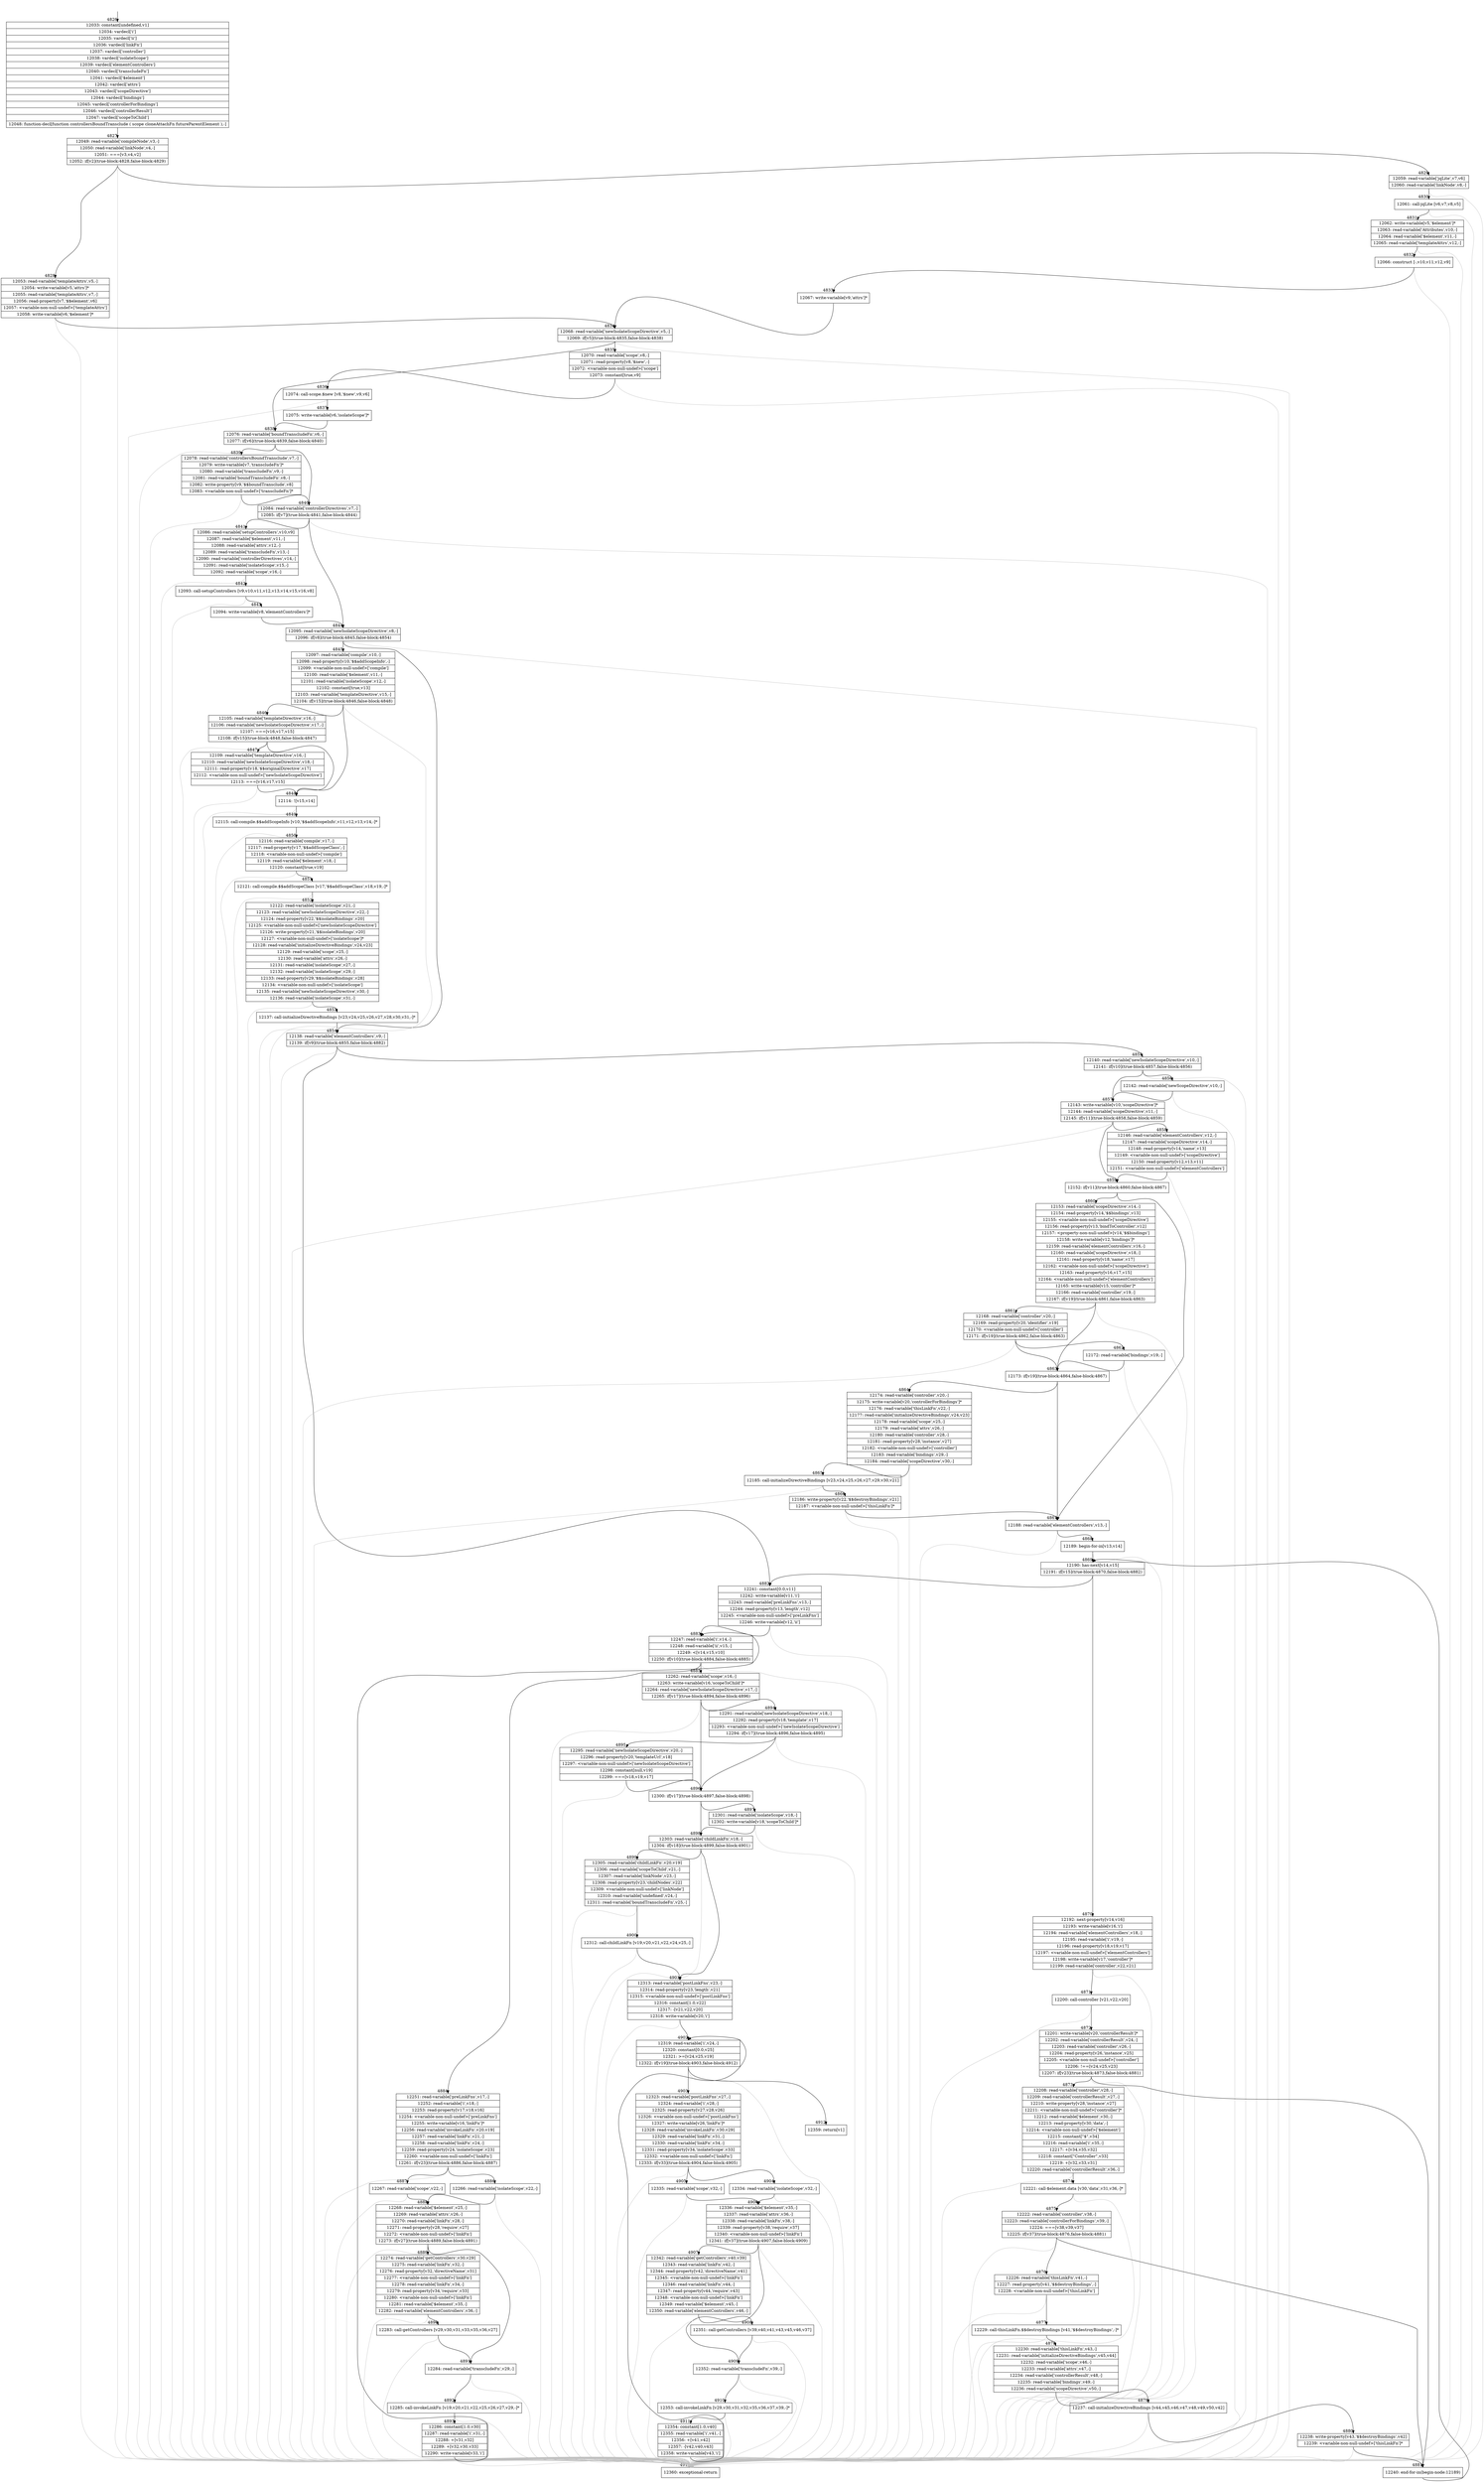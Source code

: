 digraph {
rankdir="TD"
BB_entry378[shape=none,label=""];
BB_entry378 -> BB4826 [tailport=s, headport=n, headlabel="    4826"]
BB4826 [shape=record label="{12033: constant[undefined,v1]|12034: vardecl['i']|12035: vardecl['ii']|12036: vardecl['linkFn']|12037: vardecl['controller']|12038: vardecl['isolateScope']|12039: vardecl['elementControllers']|12040: vardecl['transcludeFn']|12041: vardecl['$element']|12042: vardecl['attrs']|12043: vardecl['scopeDirective']|12044: vardecl['bindings']|12045: vardecl['controllerForBindings']|12046: vardecl['controllerResult']|12047: vardecl['scopeToChild']|12048: function-decl[function controllersBoundTransclude ( scope cloneAttachFn futureParentElement ),-]}" ] 
BB4826 -> BB4827 [tailport=s, headport=n, headlabel="      4827"]
BB4827 [shape=record label="{12049: read-variable['compileNode',v3,-]|12050: read-variable['linkNode',v4,-]|12051: ===[v3,v4,v2]|12052: if[v2](true-block:4828,false-block:4829)}" ] 
BB4827 -> BB4828 [tailport=s, headport=n, headlabel="      4828"]
BB4827 -> BB4829 [tailport=s, headport=n, headlabel="      4829"]
BB4827 -> BB4913 [tailport=s, headport=n, color=gray, headlabel="      4913"]
BB4828 [shape=record label="{12053: read-variable['templateAttrs',v5,-]|12054: write-variable[v5,'attrs']*|12055: read-variable['templateAttrs',v7,-]|12056: read-property[v7,'$$element',v6]|12057: \<variable-non-null-undef\>['templateAttrs']|12058: write-variable[v6,'$element']*}" ] 
BB4828 -> BB4834 [tailport=s, headport=n, headlabel="      4834"]
BB4828 -> BB4913 [tailport=s, headport=n, color=gray]
BB4829 [shape=record label="{12059: read-variable['jqLite',v7,v6]|12060: read-variable['linkNode',v8,-]}" ] 
BB4829 -> BB4830 [tailport=s, headport=n, headlabel="      4830"]
BB4829 -> BB4913 [tailport=s, headport=n, color=gray]
BB4830 [shape=record label="{12061: call-jqLite [v6,v7,v8,v5]}" ] 
BB4830 -> BB4831 [tailport=s, headport=n, headlabel="      4831"]
BB4830 -> BB4913 [tailport=s, headport=n, color=gray]
BB4831 [shape=record label="{12062: write-variable[v5,'$element']*|12063: read-variable['Attributes',v10,-]|12064: read-variable['$element',v11,-]|12065: read-variable['templateAttrs',v12,-]}" ] 
BB4831 -> BB4832 [tailport=s, headport=n, headlabel="      4832"]
BB4831 -> BB4913 [tailport=s, headport=n, color=gray]
BB4832 [shape=record label="{12066: construct [-,v10,v11,v12,v9]}" ] 
BB4832 -> BB4833 [tailport=s, headport=n, headlabel="      4833"]
BB4832 -> BB4913 [tailport=s, headport=n, color=gray]
BB4833 [shape=record label="{12067: write-variable[v9,'attrs']*}" ] 
BB4833 -> BB4834 [tailport=s, headport=n]
BB4834 [shape=record label="{12068: read-variable['newIsolateScopeDirective',v5,-]|12069: if[v5](true-block:4835,false-block:4838)}" ] 
BB4834 -> BB4835 [tailport=s, headport=n, headlabel="      4835"]
BB4834 -> BB4838 [tailport=s, headport=n, headlabel="      4838"]
BB4834 -> BB4913 [tailport=s, headport=n, color=gray]
BB4835 [shape=record label="{12070: read-variable['scope',v8,-]|12071: read-property[v8,'$new',-]|12072: \<variable-non-null-undef\>['scope']|12073: constant[true,v9]}" ] 
BB4835 -> BB4836 [tailport=s, headport=n, headlabel="      4836"]
BB4835 -> BB4913 [tailport=s, headport=n, color=gray]
BB4836 [shape=record label="{12074: call-scope.$new [v8,'$new',v9,v6]}" ] 
BB4836 -> BB4837 [tailport=s, headport=n, headlabel="      4837"]
BB4836 -> BB4913 [tailport=s, headport=n, color=gray]
BB4837 [shape=record label="{12075: write-variable[v6,'isolateScope']*}" ] 
BB4837 -> BB4838 [tailport=s, headport=n]
BB4838 [shape=record label="{12076: read-variable['boundTranscludeFn',v6,-]|12077: if[v6](true-block:4839,false-block:4840)}" ] 
BB4838 -> BB4839 [tailport=s, headport=n, headlabel="      4839"]
BB4838 -> BB4840 [tailport=s, headport=n, headlabel="      4840"]
BB4838 -> BB4913 [tailport=s, headport=n, color=gray]
BB4839 [shape=record label="{12078: read-variable['controllersBoundTransclude',v7,-]|12079: write-variable[v7,'transcludeFn']*|12080: read-variable['transcludeFn',v9,-]|12081: read-variable['boundTranscludeFn',v8,-]|12082: write-property[v9,'$$boundTransclude',v8]|12083: \<variable-non-null-undef\>['transcludeFn']*}" ] 
BB4839 -> BB4840 [tailport=s, headport=n]
BB4839 -> BB4913 [tailport=s, headport=n, color=gray]
BB4840 [shape=record label="{12084: read-variable['controllerDirectives',v7,-]|12085: if[v7](true-block:4841,false-block:4844)}" ] 
BB4840 -> BB4841 [tailport=s, headport=n, headlabel="      4841"]
BB4840 -> BB4844 [tailport=s, headport=n, headlabel="      4844"]
BB4840 -> BB4913 [tailport=s, headport=n, color=gray]
BB4841 [shape=record label="{12086: read-variable['setupControllers',v10,v9]|12087: read-variable['$element',v11,-]|12088: read-variable['attrs',v12,-]|12089: read-variable['transcludeFn',v13,-]|12090: read-variable['controllerDirectives',v14,-]|12091: read-variable['isolateScope',v15,-]|12092: read-variable['scope',v16,-]}" ] 
BB4841 -> BB4842 [tailport=s, headport=n, headlabel="      4842"]
BB4841 -> BB4913 [tailport=s, headport=n, color=gray]
BB4842 [shape=record label="{12093: call-setupControllers [v9,v10,v11,v12,v13,v14,v15,v16,v8]}" ] 
BB4842 -> BB4843 [tailport=s, headport=n, headlabel="      4843"]
BB4842 -> BB4913 [tailport=s, headport=n, color=gray]
BB4843 [shape=record label="{12094: write-variable[v8,'elementControllers']*}" ] 
BB4843 -> BB4844 [tailport=s, headport=n]
BB4844 [shape=record label="{12095: read-variable['newIsolateScopeDirective',v8,-]|12096: if[v8](true-block:4845,false-block:4854)}" ] 
BB4844 -> BB4845 [tailport=s, headport=n, headlabel="      4845"]
BB4844 -> BB4854 [tailport=s, headport=n, headlabel="      4854"]
BB4844 -> BB4913 [tailport=s, headport=n, color=gray]
BB4845 [shape=record label="{12097: read-variable['compile',v10,-]|12098: read-property[v10,'$$addScopeInfo',-]|12099: \<variable-non-null-undef\>['compile']|12100: read-variable['$element',v11,-]|12101: read-variable['isolateScope',v12,-]|12102: constant[true,v13]|12103: read-variable['templateDirective',v15,-]|12104: if[v15](true-block:4846,false-block:4848)}" ] 
BB4845 -> BB4848 [tailport=s, headport=n, headlabel="      4848"]
BB4845 -> BB4846 [tailport=s, headport=n, headlabel="      4846"]
BB4845 -> BB4913 [tailport=s, headport=n, color=gray]
BB4846 [shape=record label="{12105: read-variable['templateDirective',v16,-]|12106: read-variable['newIsolateScopeDirective',v17,-]|12107: ===[v16,v17,v15]|12108: if[v15](true-block:4848,false-block:4847)}" ] 
BB4846 -> BB4848 [tailport=s, headport=n]
BB4846 -> BB4847 [tailport=s, headport=n, headlabel="      4847"]
BB4846 -> BB4913 [tailport=s, headport=n, color=gray]
BB4847 [shape=record label="{12109: read-variable['templateDirective',v16,-]|12110: read-variable['newIsolateScopeDirective',v18,-]|12111: read-property[v18,'$$originalDirective',v17]|12112: \<variable-non-null-undef\>['newIsolateScopeDirective']|12113: ===[v16,v17,v15]}" ] 
BB4847 -> BB4848 [tailport=s, headport=n]
BB4847 -> BB4913 [tailport=s, headport=n, color=gray]
BB4848 [shape=record label="{12114: ![v15,v14]}" ] 
BB4848 -> BB4849 [tailport=s, headport=n, headlabel="      4849"]
BB4848 -> BB4913 [tailport=s, headport=n, color=gray]
BB4849 [shape=record label="{12115: call-compile.$$addScopeInfo [v10,'$$addScopeInfo',v11,v12,v13,v14,-]*}" ] 
BB4849 -> BB4850 [tailport=s, headport=n, headlabel="      4850"]
BB4849 -> BB4913 [tailport=s, headport=n, color=gray]
BB4850 [shape=record label="{12116: read-variable['compile',v17,-]|12117: read-property[v17,'$$addScopeClass',-]|12118: \<variable-non-null-undef\>['compile']|12119: read-variable['$element',v18,-]|12120: constant[true,v19]}" ] 
BB4850 -> BB4851 [tailport=s, headport=n, headlabel="      4851"]
BB4850 -> BB4913 [tailport=s, headport=n, color=gray]
BB4851 [shape=record label="{12121: call-compile.$$addScopeClass [v17,'$$addScopeClass',v18,v19,-]*}" ] 
BB4851 -> BB4852 [tailport=s, headport=n, headlabel="      4852"]
BB4851 -> BB4913 [tailport=s, headport=n, color=gray]
BB4852 [shape=record label="{12122: read-variable['isolateScope',v21,-]|12123: read-variable['newIsolateScopeDirective',v22,-]|12124: read-property[v22,'$$isolateBindings',v20]|12125: \<variable-non-null-undef\>['newIsolateScopeDirective']|12126: write-property[v21,'$$isolateBindings',v20]|12127: \<variable-non-null-undef\>['isolateScope']*|12128: read-variable['initializeDirectiveBindings',v24,v23]|12129: read-variable['scope',v25,-]|12130: read-variable['attrs',v26,-]|12131: read-variable['isolateScope',v27,-]|12132: read-variable['isolateScope',v29,-]|12133: read-property[v29,'$$isolateBindings',v28]|12134: \<variable-non-null-undef\>['isolateScope']|12135: read-variable['newIsolateScopeDirective',v30,-]|12136: read-variable['isolateScope',v31,-]}" ] 
BB4852 -> BB4853 [tailport=s, headport=n, headlabel="      4853"]
BB4852 -> BB4913 [tailport=s, headport=n, color=gray]
BB4853 [shape=record label="{12137: call-initializeDirectiveBindings [v23,v24,v25,v26,v27,v28,v30,v31,-]*}" ] 
BB4853 -> BB4854 [tailport=s, headport=n]
BB4853 -> BB4913 [tailport=s, headport=n, color=gray]
BB4854 [shape=record label="{12138: read-variable['elementControllers',v9,-]|12139: if[v9](true-block:4855,false-block:4882)}" ] 
BB4854 -> BB4855 [tailport=s, headport=n, headlabel="      4855"]
BB4854 -> BB4882 [tailport=s, headport=n, headlabel="      4882"]
BB4854 -> BB4913 [tailport=s, headport=n, color=gray]
BB4855 [shape=record label="{12140: read-variable['newIsolateScopeDirective',v10,-]|12141: if[v10](true-block:4857,false-block:4856)}" ] 
BB4855 -> BB4857 [tailport=s, headport=n, headlabel="      4857"]
BB4855 -> BB4856 [tailport=s, headport=n, headlabel="      4856"]
BB4855 -> BB4913 [tailport=s, headport=n, color=gray]
BB4856 [shape=record label="{12142: read-variable['newScopeDirective',v10,-]}" ] 
BB4856 -> BB4857 [tailport=s, headport=n]
BB4856 -> BB4913 [tailport=s, headport=n, color=gray]
BB4857 [shape=record label="{12143: write-variable[v10,'scopeDirective']*|12144: read-variable['scopeDirective',v11,-]|12145: if[v11](true-block:4858,false-block:4859)}" ] 
BB4857 -> BB4859 [tailport=s, headport=n, headlabel="      4859"]
BB4857 -> BB4858 [tailport=s, headport=n, headlabel="      4858"]
BB4857 -> BB4913 [tailport=s, headport=n, color=gray]
BB4858 [shape=record label="{12146: read-variable['elementControllers',v12,-]|12147: read-variable['scopeDirective',v14,-]|12148: read-property[v14,'name',v13]|12149: \<variable-non-null-undef\>['scopeDirective']|12150: read-property[v12,v13,v11]|12151: \<variable-non-null-undef\>['elementControllers']}" ] 
BB4858 -> BB4859 [tailport=s, headport=n]
BB4858 -> BB4913 [tailport=s, headport=n, color=gray]
BB4859 [shape=record label="{12152: if[v11](true-block:4860,false-block:4867)}" ] 
BB4859 -> BB4860 [tailport=s, headport=n, headlabel="      4860"]
BB4859 -> BB4867 [tailport=s, headport=n, headlabel="      4867"]
BB4860 [shape=record label="{12153: read-variable['scopeDirective',v14,-]|12154: read-property[v14,'$$bindings',v13]|12155: \<variable-non-null-undef\>['scopeDirective']|12156: read-property[v13,'bindToController',v12]|12157: \<property-non-null-undef\>[v14,'$$bindings']|12158: write-variable[v12,'bindings']*|12159: read-variable['elementControllers',v16,-]|12160: read-variable['scopeDirective',v18,-]|12161: read-property[v18,'name',v17]|12162: \<variable-non-null-undef\>['scopeDirective']|12163: read-property[v16,v17,v15]|12164: \<variable-non-null-undef\>['elementControllers']|12165: write-variable[v15,'controller']*|12166: read-variable['controller',v19,-]|12167: if[v19](true-block:4861,false-block:4863)}" ] 
BB4860 -> BB4863 [tailport=s, headport=n, headlabel="      4863"]
BB4860 -> BB4861 [tailport=s, headport=n, headlabel="      4861"]
BB4860 -> BB4913 [tailport=s, headport=n, color=gray]
BB4861 [shape=record label="{12168: read-variable['controller',v20,-]|12169: read-property[v20,'identifier',v19]|12170: \<variable-non-null-undef\>['controller']|12171: if[v19](true-block:4862,false-block:4863)}" ] 
BB4861 -> BB4863 [tailport=s, headport=n]
BB4861 -> BB4862 [tailport=s, headport=n, headlabel="      4862"]
BB4861 -> BB4913 [tailport=s, headport=n, color=gray]
BB4862 [shape=record label="{12172: read-variable['bindings',v19,-]}" ] 
BB4862 -> BB4863 [tailport=s, headport=n]
BB4862 -> BB4913 [tailport=s, headport=n, color=gray]
BB4863 [shape=record label="{12173: if[v19](true-block:4864,false-block:4867)}" ] 
BB4863 -> BB4864 [tailport=s, headport=n, headlabel="      4864"]
BB4863 -> BB4867 [tailport=s, headport=n]
BB4864 [shape=record label="{12174: read-variable['controller',v20,-]|12175: write-variable[v20,'controllerForBindings']*|12176: read-variable['thisLinkFn',v22,-]|12177: read-variable['initializeDirectiveBindings',v24,v23]|12178: read-variable['scope',v25,-]|12179: read-variable['attrs',v26,-]|12180: read-variable['controller',v28,-]|12181: read-property[v28,'instance',v27]|12182: \<variable-non-null-undef\>['controller']|12183: read-variable['bindings',v29,-]|12184: read-variable['scopeDirective',v30,-]}" ] 
BB4864 -> BB4865 [tailport=s, headport=n, headlabel="      4865"]
BB4864 -> BB4913 [tailport=s, headport=n, color=gray]
BB4865 [shape=record label="{12185: call-initializeDirectiveBindings [v23,v24,v25,v26,v27,v29,v30,v21]}" ] 
BB4865 -> BB4866 [tailport=s, headport=n, headlabel="      4866"]
BB4865 -> BB4913 [tailport=s, headport=n, color=gray]
BB4866 [shape=record label="{12186: write-property[v22,'$$destroyBindings',v21]|12187: \<variable-non-null-undef\>['thisLinkFn']*}" ] 
BB4866 -> BB4867 [tailport=s, headport=n]
BB4866 -> BB4913 [tailport=s, headport=n, color=gray]
BB4867 [shape=record label="{12188: read-variable['elementControllers',v13,-]}" ] 
BB4867 -> BB4868 [tailport=s, headport=n, headlabel="      4868"]
BB4867 -> BB4913 [tailport=s, headport=n, color=gray]
BB4868 [shape=record label="{12189: begin-for-in[v13,v14]}" ] 
BB4868 -> BB4869 [tailport=s, headport=n, headlabel="      4869"]
BB4868 -> BB4913 [tailport=s, headport=n, color=gray]
BB4869 [shape=record label="{12190: has-next[v14,v15]|12191: if[v15](true-block:4870,false-block:4882)}" ] 
BB4869 -> BB4870 [tailport=s, headport=n, headlabel="      4870"]
BB4869 -> BB4882 [tailport=s, headport=n]
BB4870 [shape=record label="{12192: next-property[v14,v16]|12193: write-variable[v16,'i']|12194: read-variable['elementControllers',v18,-]|12195: read-variable['i',v19,-]|12196: read-property[v18,v19,v17]|12197: \<variable-non-null-undef\>['elementControllers']|12198: write-variable[v17,'controller']*|12199: read-variable['controller',v22,v21]}" ] 
BB4870 -> BB4871 [tailport=s, headport=n, headlabel="      4871"]
BB4870 -> BB4913 [tailport=s, headport=n, color=gray]
BB4871 [shape=record label="{12200: call-controller [v21,v22,v20]}" ] 
BB4871 -> BB4872 [tailport=s, headport=n, headlabel="      4872"]
BB4871 -> BB4913 [tailport=s, headport=n, color=gray]
BB4872 [shape=record label="{12201: write-variable[v20,'controllerResult']*|12202: read-variable['controllerResult',v24,-]|12203: read-variable['controller',v26,-]|12204: read-property[v26,'instance',v25]|12205: \<variable-non-null-undef\>['controller']|12206: !==[v24,v25,v23]|12207: if[v23](true-block:4873,false-block:4881)}" ] 
BB4872 -> BB4873 [tailport=s, headport=n, headlabel="      4873"]
BB4872 -> BB4881 [tailport=s, headport=n, headlabel="      4881"]
BB4872 -> BB4913 [tailport=s, headport=n, color=gray]
BB4873 [shape=record label="{12208: read-variable['controller',v28,-]|12209: read-variable['controllerResult',v27,-]|12210: write-property[v28,'instance',v27]|12211: \<variable-non-null-undef\>['controller']*|12212: read-variable['$element',v30,-]|12213: read-property[v30,'data',-]|12214: \<variable-non-null-undef\>['$element']|12215: constant[\"$\",v34]|12216: read-variable['i',v35,-]|12217: +[v34,v35,v32]|12218: constant[\"Controller\",v33]|12219: +[v32,v33,v31]|12220: read-variable['controllerResult',v36,-]}" ] 
BB4873 -> BB4874 [tailport=s, headport=n, headlabel="      4874"]
BB4873 -> BB4913 [tailport=s, headport=n, color=gray]
BB4874 [shape=record label="{12221: call-$element.data [v30,'data',v31,v36,-]*}" ] 
BB4874 -> BB4875 [tailport=s, headport=n, headlabel="      4875"]
BB4874 -> BB4913 [tailport=s, headport=n, color=gray]
BB4875 [shape=record label="{12222: read-variable['controller',v38,-]|12223: read-variable['controllerForBindings',v39,-]|12224: ===[v38,v39,v37]|12225: if[v37](true-block:4876,false-block:4881)}" ] 
BB4875 -> BB4876 [tailport=s, headport=n, headlabel="      4876"]
BB4875 -> BB4881 [tailport=s, headport=n]
BB4875 -> BB4913 [tailport=s, headport=n, color=gray]
BB4876 [shape=record label="{12226: read-variable['thisLinkFn',v41,-]|12227: read-property[v41,'$$destroyBindings',-]|12228: \<variable-non-null-undef\>['thisLinkFn']}" ] 
BB4876 -> BB4877 [tailport=s, headport=n, headlabel="      4877"]
BB4876 -> BB4913 [tailport=s, headport=n, color=gray]
BB4877 [shape=record label="{12229: call-thisLinkFn.$$destroyBindings [v41,'$$destroyBindings',-]*}" ] 
BB4877 -> BB4878 [tailport=s, headport=n, headlabel="      4878"]
BB4877 -> BB4913 [tailport=s, headport=n, color=gray]
BB4878 [shape=record label="{12230: read-variable['thisLinkFn',v43,-]|12231: read-variable['initializeDirectiveBindings',v45,v44]|12232: read-variable['scope',v46,-]|12233: read-variable['attrs',v47,-]|12234: read-variable['controllerResult',v48,-]|12235: read-variable['bindings',v49,-]|12236: read-variable['scopeDirective',v50,-]}" ] 
BB4878 -> BB4879 [tailport=s, headport=n, headlabel="      4879"]
BB4878 -> BB4913 [tailport=s, headport=n, color=gray]
BB4879 [shape=record label="{12237: call-initializeDirectiveBindings [v44,v45,v46,v47,v48,v49,v50,v42]}" ] 
BB4879 -> BB4880 [tailport=s, headport=n, headlabel="      4880"]
BB4879 -> BB4913 [tailport=s, headport=n, color=gray]
BB4880 [shape=record label="{12238: write-property[v43,'$$destroyBindings',v42]|12239: \<variable-non-null-undef\>['thisLinkFn']*}" ] 
BB4880 -> BB4881 [tailport=s, headport=n]
BB4880 -> BB4913 [tailport=s, headport=n, color=gray]
BB4881 [shape=record label="{12240: end-for-in(begin-node:12189)}" ] 
BB4881 -> BB4869 [tailport=s, headport=n]
BB4882 [shape=record label="{12241: constant[0.0,v11]|12242: write-variable[v11,'i']|12243: read-variable['preLinkFns',v13,-]|12244: read-property[v13,'length',v12]|12245: \<variable-non-null-undef\>['preLinkFns']|12246: write-variable[v12,'ii']}" ] 
BB4882 -> BB4883 [tailport=s, headport=n, headlabel="      4883"]
BB4882 -> BB4913 [tailport=s, headport=n, color=gray]
BB4883 [shape=record label="{12247: read-variable['i',v14,-]|12248: read-variable['ii',v15,-]|12249: \<[v14,v15,v10]|12250: if[v10](true-block:4884,false-block:4885)}" ] 
BB4883 -> BB4884 [tailport=s, headport=n, headlabel="      4884"]
BB4883 -> BB4885 [tailport=s, headport=n, headlabel="      4885"]
BB4883 -> BB4913 [tailport=s, headport=n, color=gray]
BB4884 [shape=record label="{12251: read-variable['preLinkFns',v17,-]|12252: read-variable['i',v18,-]|12253: read-property[v17,v18,v16]|12254: \<variable-non-null-undef\>['preLinkFns']|12255: write-variable[v16,'linkFn']*|12256: read-variable['invokeLinkFn',v20,v19]|12257: read-variable['linkFn',v21,-]|12258: read-variable['linkFn',v24,-]|12259: read-property[v24,'isolateScope',v23]|12260: \<variable-non-null-undef\>['linkFn']|12261: if[v23](true-block:4886,false-block:4887)}" ] 
BB4884 -> BB4886 [tailport=s, headport=n, headlabel="      4886"]
BB4884 -> BB4887 [tailport=s, headport=n, headlabel="      4887"]
BB4884 -> BB4913 [tailport=s, headport=n, color=gray]
BB4885 [shape=record label="{12262: read-variable['scope',v16,-]|12263: write-variable[v16,'scopeToChild']*|12264: read-variable['newIsolateScopeDirective',v17,-]|12265: if[v17](true-block:4894,false-block:4896)}" ] 
BB4885 -> BB4896 [tailport=s, headport=n, headlabel="      4896"]
BB4885 -> BB4894 [tailport=s, headport=n, headlabel="      4894"]
BB4885 -> BB4913 [tailport=s, headport=n, color=gray]
BB4886 [shape=record label="{12266: read-variable['isolateScope',v22,-]}" ] 
BB4886 -> BB4888 [tailport=s, headport=n, headlabel="      4888"]
BB4886 -> BB4913 [tailport=s, headport=n, color=gray]
BB4887 [shape=record label="{12267: read-variable['scope',v22,-]}" ] 
BB4887 -> BB4888 [tailport=s, headport=n]
BB4887 -> BB4913 [tailport=s, headport=n, color=gray]
BB4888 [shape=record label="{12268: read-variable['$element',v25,-]|12269: read-variable['attrs',v26,-]|12270: read-variable['linkFn',v28,-]|12271: read-property[v28,'require',v27]|12272: \<variable-non-null-undef\>['linkFn']|12273: if[v27](true-block:4889,false-block:4891)}" ] 
BB4888 -> BB4891 [tailport=s, headport=n, headlabel="      4891"]
BB4888 -> BB4889 [tailport=s, headport=n, headlabel="      4889"]
BB4888 -> BB4913 [tailport=s, headport=n, color=gray]
BB4889 [shape=record label="{12274: read-variable['getControllers',v30,v29]|12275: read-variable['linkFn',v32,-]|12276: read-property[v32,'directiveName',v31]|12277: \<variable-non-null-undef\>['linkFn']|12278: read-variable['linkFn',v34,-]|12279: read-property[v34,'require',v33]|12280: \<variable-non-null-undef\>['linkFn']|12281: read-variable['$element',v35,-]|12282: read-variable['elementControllers',v36,-]}" ] 
BB4889 -> BB4890 [tailport=s, headport=n, headlabel="      4890"]
BB4889 -> BB4913 [tailport=s, headport=n, color=gray]
BB4890 [shape=record label="{12283: call-getControllers [v29,v30,v31,v33,v35,v36,v27]}" ] 
BB4890 -> BB4891 [tailport=s, headport=n]
BB4890 -> BB4913 [tailport=s, headport=n, color=gray]
BB4891 [shape=record label="{12284: read-variable['transcludeFn',v29,-]}" ] 
BB4891 -> BB4892 [tailport=s, headport=n, headlabel="      4892"]
BB4891 -> BB4913 [tailport=s, headport=n, color=gray]
BB4892 [shape=record label="{12285: call-invokeLinkFn [v19,v20,v21,v22,v25,v26,v27,v29,-]*}" ] 
BB4892 -> BB4893 [tailport=s, headport=n, headlabel="      4893"]
BB4892 -> BB4913 [tailport=s, headport=n, color=gray]
BB4893 [shape=record label="{12286: constant[1.0,v30]|12287: read-variable['i',v31,-]|12288: +[v31,v32]|12289: +[v32,v30,v33]|12290: write-variable[v33,'i']}" ] 
BB4893 -> BB4883 [tailport=s, headport=n]
BB4893 -> BB4913 [tailport=s, headport=n, color=gray]
BB4894 [shape=record label="{12291: read-variable['newIsolateScopeDirective',v18,-]|12292: read-property[v18,'template',v17]|12293: \<variable-non-null-undef\>['newIsolateScopeDirective']|12294: if[v17](true-block:4896,false-block:4895)}" ] 
BB4894 -> BB4896 [tailport=s, headport=n]
BB4894 -> BB4895 [tailport=s, headport=n, headlabel="      4895"]
BB4894 -> BB4913 [tailport=s, headport=n, color=gray]
BB4895 [shape=record label="{12295: read-variable['newIsolateScopeDirective',v20,-]|12296: read-property[v20,'templateUrl',v18]|12297: \<variable-non-null-undef\>['newIsolateScopeDirective']|12298: constant[null,v19]|12299: ===[v18,v19,v17]}" ] 
BB4895 -> BB4896 [tailport=s, headport=n]
BB4895 -> BB4913 [tailport=s, headport=n, color=gray]
BB4896 [shape=record label="{12300: if[v17](true-block:4897,false-block:4898)}" ] 
BB4896 -> BB4897 [tailport=s, headport=n, headlabel="      4897"]
BB4896 -> BB4898 [tailport=s, headport=n, headlabel="      4898"]
BB4897 [shape=record label="{12301: read-variable['isolateScope',v18,-]|12302: write-variable[v18,'scopeToChild']*}" ] 
BB4897 -> BB4898 [tailport=s, headport=n]
BB4897 -> BB4913 [tailport=s, headport=n, color=gray]
BB4898 [shape=record label="{12303: read-variable['childLinkFn',v18,-]|12304: if[v18](true-block:4899,false-block:4901)}" ] 
BB4898 -> BB4901 [tailport=s, headport=n, headlabel="      4901"]
BB4898 -> BB4899 [tailport=s, headport=n, headlabel="      4899"]
BB4898 -> BB4913 [tailport=s, headport=n, color=gray]
BB4899 [shape=record label="{12305: read-variable['childLinkFn',v20,v19]|12306: read-variable['scopeToChild',v21,-]|12307: read-variable['linkNode',v23,-]|12308: read-property[v23,'childNodes',v22]|12309: \<variable-non-null-undef\>['linkNode']|12310: read-variable['undefined',v24,-]|12311: read-variable['boundTranscludeFn',v25,-]}" ] 
BB4899 -> BB4900 [tailport=s, headport=n, headlabel="      4900"]
BB4899 -> BB4913 [tailport=s, headport=n, color=gray]
BB4900 [shape=record label="{12312: call-childLinkFn [v19,v20,v21,v22,v24,v25,-]}" ] 
BB4900 -> BB4901 [tailport=s, headport=n]
BB4900 -> BB4913 [tailport=s, headport=n, color=gray]
BB4901 [shape=record label="{12313: read-variable['postLinkFns',v23,-]|12314: read-property[v23,'length',v21]|12315: \<variable-non-null-undef\>['postLinkFns']|12316: constant[1.0,v22]|12317: -[v21,v22,v20]|12318: write-variable[v20,'i']}" ] 
BB4901 -> BB4902 [tailport=s, headport=n, headlabel="      4902"]
BB4901 -> BB4913 [tailport=s, headport=n, color=gray]
BB4902 [shape=record label="{12319: read-variable['i',v24,-]|12320: constant[0.0,v25]|12321: \>=[v24,v25,v19]|12322: if[v19](true-block:4903,false-block:4912)}" ] 
BB4902 -> BB4903 [tailport=s, headport=n, headlabel="      4903"]
BB4902 -> BB4912 [tailport=s, headport=n, headlabel="      4912"]
BB4902 -> BB4913 [tailport=s, headport=n, color=gray]
BB4903 [shape=record label="{12323: read-variable['postLinkFns',v27,-]|12324: read-variable['i',v28,-]|12325: read-property[v27,v28,v26]|12326: \<variable-non-null-undef\>['postLinkFns']|12327: write-variable[v26,'linkFn']*|12328: read-variable['invokeLinkFn',v30,v29]|12329: read-variable['linkFn',v31,-]|12330: read-variable['linkFn',v34,-]|12331: read-property[v34,'isolateScope',v33]|12332: \<variable-non-null-undef\>['linkFn']|12333: if[v33](true-block:4904,false-block:4905)}" ] 
BB4903 -> BB4904 [tailport=s, headport=n, headlabel="      4904"]
BB4903 -> BB4905 [tailport=s, headport=n, headlabel="      4905"]
BB4903 -> BB4913 [tailport=s, headport=n, color=gray]
BB4904 [shape=record label="{12334: read-variable['isolateScope',v32,-]}" ] 
BB4904 -> BB4906 [tailport=s, headport=n, headlabel="      4906"]
BB4904 -> BB4913 [tailport=s, headport=n, color=gray]
BB4905 [shape=record label="{12335: read-variable['scope',v32,-]}" ] 
BB4905 -> BB4906 [tailport=s, headport=n]
BB4905 -> BB4913 [tailport=s, headport=n, color=gray]
BB4906 [shape=record label="{12336: read-variable['$element',v35,-]|12337: read-variable['attrs',v36,-]|12338: read-variable['linkFn',v38,-]|12339: read-property[v38,'require',v37]|12340: \<variable-non-null-undef\>['linkFn']|12341: if[v37](true-block:4907,false-block:4909)}" ] 
BB4906 -> BB4909 [tailport=s, headport=n, headlabel="      4909"]
BB4906 -> BB4907 [tailport=s, headport=n, headlabel="      4907"]
BB4906 -> BB4913 [tailport=s, headport=n, color=gray]
BB4907 [shape=record label="{12342: read-variable['getControllers',v40,v39]|12343: read-variable['linkFn',v42,-]|12344: read-property[v42,'directiveName',v41]|12345: \<variable-non-null-undef\>['linkFn']|12346: read-variable['linkFn',v44,-]|12347: read-property[v44,'require',v43]|12348: \<variable-non-null-undef\>['linkFn']|12349: read-variable['$element',v45,-]|12350: read-variable['elementControllers',v46,-]}" ] 
BB4907 -> BB4908 [tailport=s, headport=n, headlabel="      4908"]
BB4907 -> BB4913 [tailport=s, headport=n, color=gray]
BB4908 [shape=record label="{12351: call-getControllers [v39,v40,v41,v43,v45,v46,v37]}" ] 
BB4908 -> BB4909 [tailport=s, headport=n]
BB4908 -> BB4913 [tailport=s, headport=n, color=gray]
BB4909 [shape=record label="{12352: read-variable['transcludeFn',v39,-]}" ] 
BB4909 -> BB4910 [tailport=s, headport=n, headlabel="      4910"]
BB4909 -> BB4913 [tailport=s, headport=n, color=gray]
BB4910 [shape=record label="{12353: call-invokeLinkFn [v29,v30,v31,v32,v35,v36,v37,v39,-]*}" ] 
BB4910 -> BB4911 [tailport=s, headport=n, headlabel="      4911"]
BB4910 -> BB4913 [tailport=s, headport=n, color=gray]
BB4911 [shape=record label="{12354: constant[1.0,v40]|12355: read-variable['i',v41,-]|12356: +[v41,v42]|12357: -[v42,v40,v43]|12358: write-variable[v43,'i']}" ] 
BB4911 -> BB4902 [tailport=s, headport=n]
BB4911 -> BB4913 [tailport=s, headport=n, color=gray]
BB4912 [shape=record label="{12359: return[v1]}" ] 
BB4913 [shape=record label="{12360: exceptional-return}" ] 
//#$~ 8179
}
